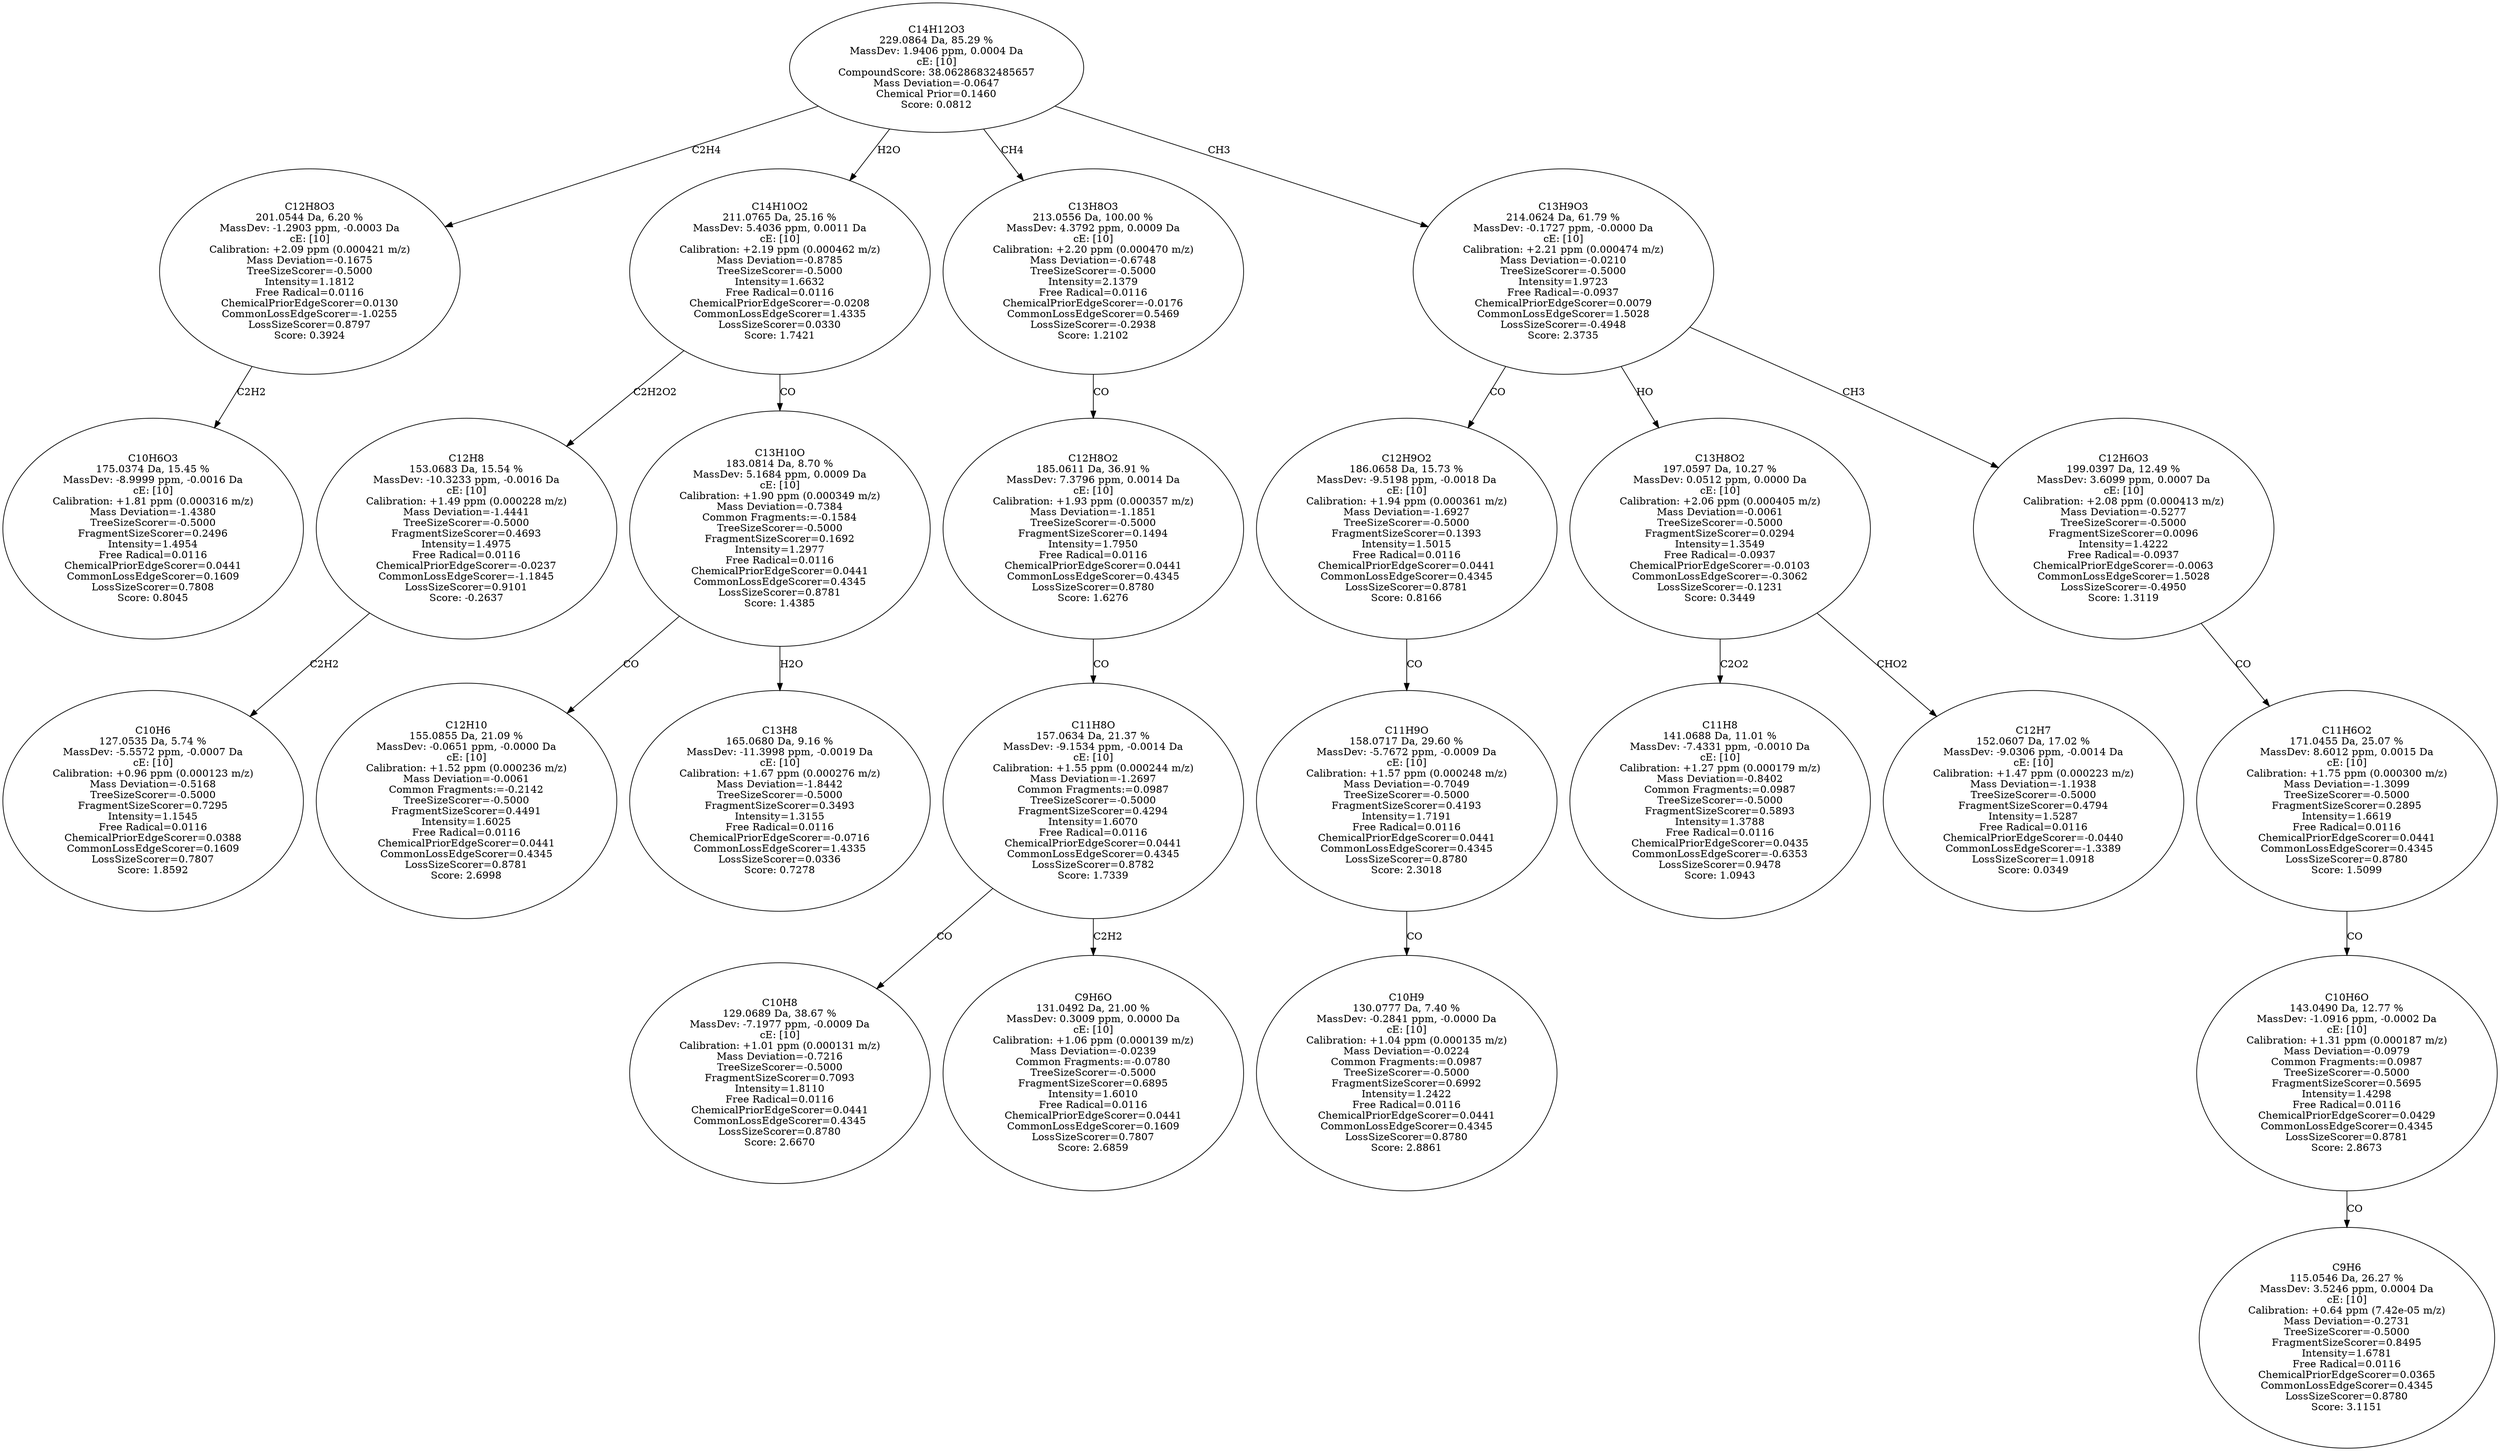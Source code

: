 strict digraph {
v1 [label="C10H6O3\n175.0374 Da, 15.45 %\nMassDev: -8.9999 ppm, -0.0016 Da\ncE: [10]\nCalibration: +1.81 ppm (0.000316 m/z)\nMass Deviation=-1.4380\nTreeSizeScorer=-0.5000\nFragmentSizeScorer=0.2496\nIntensity=1.4954\nFree Radical=0.0116\nChemicalPriorEdgeScorer=0.0441\nCommonLossEdgeScorer=0.1609\nLossSizeScorer=0.7808\nScore: 0.8045"];
v2 [label="C12H8O3\n201.0544 Da, 6.20 %\nMassDev: -1.2903 ppm, -0.0003 Da\ncE: [10]\nCalibration: +2.09 ppm (0.000421 m/z)\nMass Deviation=-0.1675\nTreeSizeScorer=-0.5000\nIntensity=1.1812\nFree Radical=0.0116\nChemicalPriorEdgeScorer=0.0130\nCommonLossEdgeScorer=-1.0255\nLossSizeScorer=0.8797\nScore: 0.3924"];
v3 [label="C10H6\n127.0535 Da, 5.74 %\nMassDev: -5.5572 ppm, -0.0007 Da\ncE: [10]\nCalibration: +0.96 ppm (0.000123 m/z)\nMass Deviation=-0.5168\nTreeSizeScorer=-0.5000\nFragmentSizeScorer=0.7295\nIntensity=1.1545\nFree Radical=0.0116\nChemicalPriorEdgeScorer=0.0388\nCommonLossEdgeScorer=0.1609\nLossSizeScorer=0.7807\nScore: 1.8592"];
v4 [label="C12H8\n153.0683 Da, 15.54 %\nMassDev: -10.3233 ppm, -0.0016 Da\ncE: [10]\nCalibration: +1.49 ppm (0.000228 m/z)\nMass Deviation=-1.4441\nTreeSizeScorer=-0.5000\nFragmentSizeScorer=0.4693\nIntensity=1.4975\nFree Radical=0.0116\nChemicalPriorEdgeScorer=-0.0237\nCommonLossEdgeScorer=-1.1845\nLossSizeScorer=0.9101\nScore: -0.2637"];
v5 [label="C12H10\n155.0855 Da, 21.09 %\nMassDev: -0.0651 ppm, -0.0000 Da\ncE: [10]\nCalibration: +1.52 ppm (0.000236 m/z)\nMass Deviation=-0.0061\nCommon Fragments:=-0.2142\nTreeSizeScorer=-0.5000\nFragmentSizeScorer=0.4491\nIntensity=1.6025\nFree Radical=0.0116\nChemicalPriorEdgeScorer=0.0441\nCommonLossEdgeScorer=0.4345\nLossSizeScorer=0.8781\nScore: 2.6998"];
v6 [label="C13H8\n165.0680 Da, 9.16 %\nMassDev: -11.3998 ppm, -0.0019 Da\ncE: [10]\nCalibration: +1.67 ppm (0.000276 m/z)\nMass Deviation=-1.8442\nTreeSizeScorer=-0.5000\nFragmentSizeScorer=0.3493\nIntensity=1.3155\nFree Radical=0.0116\nChemicalPriorEdgeScorer=-0.0716\nCommonLossEdgeScorer=1.4335\nLossSizeScorer=0.0336\nScore: 0.7278"];
v7 [label="C13H10O\n183.0814 Da, 8.70 %\nMassDev: 5.1684 ppm, 0.0009 Da\ncE: [10]\nCalibration: +1.90 ppm (0.000349 m/z)\nMass Deviation=-0.7384\nCommon Fragments:=-0.1584\nTreeSizeScorer=-0.5000\nFragmentSizeScorer=0.1692\nIntensity=1.2977\nFree Radical=0.0116\nChemicalPriorEdgeScorer=0.0441\nCommonLossEdgeScorer=0.4345\nLossSizeScorer=0.8781\nScore: 1.4385"];
v8 [label="C14H10O2\n211.0765 Da, 25.16 %\nMassDev: 5.4036 ppm, 0.0011 Da\ncE: [10]\nCalibration: +2.19 ppm (0.000462 m/z)\nMass Deviation=-0.8785\nTreeSizeScorer=-0.5000\nIntensity=1.6632\nFree Radical=0.0116\nChemicalPriorEdgeScorer=-0.0208\nCommonLossEdgeScorer=1.4335\nLossSizeScorer=0.0330\nScore: 1.7421"];
v9 [label="C10H8\n129.0689 Da, 38.67 %\nMassDev: -7.1977 ppm, -0.0009 Da\ncE: [10]\nCalibration: +1.01 ppm (0.000131 m/z)\nMass Deviation=-0.7216\nTreeSizeScorer=-0.5000\nFragmentSizeScorer=0.7093\nIntensity=1.8110\nFree Radical=0.0116\nChemicalPriorEdgeScorer=0.0441\nCommonLossEdgeScorer=0.4345\nLossSizeScorer=0.8780\nScore: 2.6670"];
v10 [label="C9H6O\n131.0492 Da, 21.00 %\nMassDev: 0.3009 ppm, 0.0000 Da\ncE: [10]\nCalibration: +1.06 ppm (0.000139 m/z)\nMass Deviation=-0.0239\nCommon Fragments:=-0.0780\nTreeSizeScorer=-0.5000\nFragmentSizeScorer=0.6895\nIntensity=1.6010\nFree Radical=0.0116\nChemicalPriorEdgeScorer=0.0441\nCommonLossEdgeScorer=0.1609\nLossSizeScorer=0.7807\nScore: 2.6859"];
v11 [label="C11H8O\n157.0634 Da, 21.37 %\nMassDev: -9.1534 ppm, -0.0014 Da\ncE: [10]\nCalibration: +1.55 ppm (0.000244 m/z)\nMass Deviation=-1.2697\nCommon Fragments:=0.0987\nTreeSizeScorer=-0.5000\nFragmentSizeScorer=0.4294\nIntensity=1.6070\nFree Radical=0.0116\nChemicalPriorEdgeScorer=0.0441\nCommonLossEdgeScorer=0.4345\nLossSizeScorer=0.8782\nScore: 1.7339"];
v12 [label="C12H8O2\n185.0611 Da, 36.91 %\nMassDev: 7.3796 ppm, 0.0014 Da\ncE: [10]\nCalibration: +1.93 ppm (0.000357 m/z)\nMass Deviation=-1.1851\nTreeSizeScorer=-0.5000\nFragmentSizeScorer=0.1494\nIntensity=1.7950\nFree Radical=0.0116\nChemicalPriorEdgeScorer=0.0441\nCommonLossEdgeScorer=0.4345\nLossSizeScorer=0.8780\nScore: 1.6276"];
v13 [label="C13H8O3\n213.0556 Da, 100.00 %\nMassDev: 4.3792 ppm, 0.0009 Da\ncE: [10]\nCalibration: +2.20 ppm (0.000470 m/z)\nMass Deviation=-0.6748\nTreeSizeScorer=-0.5000\nIntensity=2.1379\nFree Radical=0.0116\nChemicalPriorEdgeScorer=-0.0176\nCommonLossEdgeScorer=0.5469\nLossSizeScorer=-0.2938\nScore: 1.2102"];
v14 [label="C10H9\n130.0777 Da, 7.40 %\nMassDev: -0.2841 ppm, -0.0000 Da\ncE: [10]\nCalibration: +1.04 ppm (0.000135 m/z)\nMass Deviation=-0.0224\nCommon Fragments:=0.0987\nTreeSizeScorer=-0.5000\nFragmentSizeScorer=0.6992\nIntensity=1.2422\nFree Radical=0.0116\nChemicalPriorEdgeScorer=0.0441\nCommonLossEdgeScorer=0.4345\nLossSizeScorer=0.8780\nScore: 2.8861"];
v15 [label="C11H9O\n158.0717 Da, 29.60 %\nMassDev: -5.7672 ppm, -0.0009 Da\ncE: [10]\nCalibration: +1.57 ppm (0.000248 m/z)\nMass Deviation=-0.7049\nTreeSizeScorer=-0.5000\nFragmentSizeScorer=0.4193\nIntensity=1.7191\nFree Radical=0.0116\nChemicalPriorEdgeScorer=0.0441\nCommonLossEdgeScorer=0.4345\nLossSizeScorer=0.8780\nScore: 2.3018"];
v16 [label="C12H9O2\n186.0658 Da, 15.73 %\nMassDev: -9.5198 ppm, -0.0018 Da\ncE: [10]\nCalibration: +1.94 ppm (0.000361 m/z)\nMass Deviation=-1.6927\nTreeSizeScorer=-0.5000\nFragmentSizeScorer=0.1393\nIntensity=1.5015\nFree Radical=0.0116\nChemicalPriorEdgeScorer=0.0441\nCommonLossEdgeScorer=0.4345\nLossSizeScorer=0.8781\nScore: 0.8166"];
v17 [label="C11H8\n141.0688 Da, 11.01 %\nMassDev: -7.4331 ppm, -0.0010 Da\ncE: [10]\nCalibration: +1.27 ppm (0.000179 m/z)\nMass Deviation=-0.8402\nCommon Fragments:=0.0987\nTreeSizeScorer=-0.5000\nFragmentSizeScorer=0.5893\nIntensity=1.3788\nFree Radical=0.0116\nChemicalPriorEdgeScorer=0.0435\nCommonLossEdgeScorer=-0.6353\nLossSizeScorer=0.9478\nScore: 1.0943"];
v18 [label="C12H7\n152.0607 Da, 17.02 %\nMassDev: -9.0306 ppm, -0.0014 Da\ncE: [10]\nCalibration: +1.47 ppm (0.000223 m/z)\nMass Deviation=-1.1938\nTreeSizeScorer=-0.5000\nFragmentSizeScorer=0.4794\nIntensity=1.5287\nFree Radical=0.0116\nChemicalPriorEdgeScorer=-0.0440\nCommonLossEdgeScorer=-1.3389\nLossSizeScorer=1.0918\nScore: 0.0349"];
v19 [label="C13H8O2\n197.0597 Da, 10.27 %\nMassDev: 0.0512 ppm, 0.0000 Da\ncE: [10]\nCalibration: +2.06 ppm (0.000405 m/z)\nMass Deviation=-0.0061\nTreeSizeScorer=-0.5000\nFragmentSizeScorer=0.0294\nIntensity=1.3549\nFree Radical=-0.0937\nChemicalPriorEdgeScorer=-0.0103\nCommonLossEdgeScorer=-0.3062\nLossSizeScorer=-0.1231\nScore: 0.3449"];
v20 [label="C9H6\n115.0546 Da, 26.27 %\nMassDev: 3.5246 ppm, 0.0004 Da\ncE: [10]\nCalibration: +0.64 ppm (7.42e-05 m/z)\nMass Deviation=-0.2731\nTreeSizeScorer=-0.5000\nFragmentSizeScorer=0.8495\nIntensity=1.6781\nFree Radical=0.0116\nChemicalPriorEdgeScorer=0.0365\nCommonLossEdgeScorer=0.4345\nLossSizeScorer=0.8780\nScore: 3.1151"];
v21 [label="C10H6O\n143.0490 Da, 12.77 %\nMassDev: -1.0916 ppm, -0.0002 Da\ncE: [10]\nCalibration: +1.31 ppm (0.000187 m/z)\nMass Deviation=-0.0979\nCommon Fragments:=0.0987\nTreeSizeScorer=-0.5000\nFragmentSizeScorer=0.5695\nIntensity=1.4298\nFree Radical=0.0116\nChemicalPriorEdgeScorer=0.0429\nCommonLossEdgeScorer=0.4345\nLossSizeScorer=0.8781\nScore: 2.8673"];
v22 [label="C11H6O2\n171.0455 Da, 25.07 %\nMassDev: 8.6012 ppm, 0.0015 Da\ncE: [10]\nCalibration: +1.75 ppm (0.000300 m/z)\nMass Deviation=-1.3099\nTreeSizeScorer=-0.5000\nFragmentSizeScorer=0.2895\nIntensity=1.6619\nFree Radical=0.0116\nChemicalPriorEdgeScorer=0.0441\nCommonLossEdgeScorer=0.4345\nLossSizeScorer=0.8780\nScore: 1.5099"];
v23 [label="C12H6O3\n199.0397 Da, 12.49 %\nMassDev: 3.6099 ppm, 0.0007 Da\ncE: [10]\nCalibration: +2.08 ppm (0.000413 m/z)\nMass Deviation=-0.5277\nTreeSizeScorer=-0.5000\nFragmentSizeScorer=0.0096\nIntensity=1.4222\nFree Radical=-0.0937\nChemicalPriorEdgeScorer=-0.0063\nCommonLossEdgeScorer=1.5028\nLossSizeScorer=-0.4950\nScore: 1.3119"];
v24 [label="C13H9O3\n214.0624 Da, 61.79 %\nMassDev: -0.1727 ppm, -0.0000 Da\ncE: [10]\nCalibration: +2.21 ppm (0.000474 m/z)\nMass Deviation=-0.0210\nTreeSizeScorer=-0.5000\nIntensity=1.9723\nFree Radical=-0.0937\nChemicalPriorEdgeScorer=0.0079\nCommonLossEdgeScorer=1.5028\nLossSizeScorer=-0.4948\nScore: 2.3735"];
v25 [label="C14H12O3\n229.0864 Da, 85.29 %\nMassDev: 1.9406 ppm, 0.0004 Da\ncE: [10]\nCompoundScore: 38.06286832485657\nMass Deviation=-0.0647\nChemical Prior=0.1460\nScore: 0.0812"];
v2 -> v1 [label="C2H2"];
v25 -> v2 [label="C2H4"];
v4 -> v3 [label="C2H2"];
v8 -> v4 [label="C2H2O2"];
v7 -> v5 [label="CO"];
v7 -> v6 [label="H2O"];
v8 -> v7 [label="CO"];
v25 -> v8 [label="H2O"];
v11 -> v9 [label="CO"];
v11 -> v10 [label="C2H2"];
v12 -> v11 [label="CO"];
v13 -> v12 [label="CO"];
v25 -> v13 [label="CH4"];
v15 -> v14 [label="CO"];
v16 -> v15 [label="CO"];
v24 -> v16 [label="CO"];
v19 -> v17 [label="C2O2"];
v19 -> v18 [label="CHO2"];
v24 -> v19 [label="HO"];
v21 -> v20 [label="CO"];
v22 -> v21 [label="CO"];
v23 -> v22 [label="CO"];
v24 -> v23 [label="CH3"];
v25 -> v24 [label="CH3"];
}